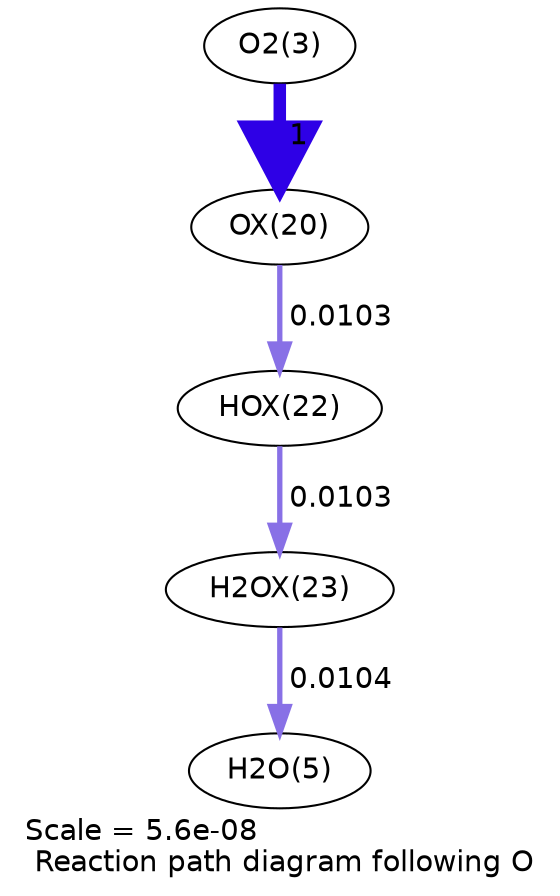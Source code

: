 digraph reaction_paths {
center=1;
s5 -> s58[fontname="Helvetica", penwidth=6, arrowsize=3, color="0.7, 1.5, 0.9"
, label=" 1"];
s58 -> s60[fontname="Helvetica", penwidth=2.55, arrowsize=1.27, color="0.7, 0.51, 0.9"
, label=" 0.0103"];
s60 -> s61[fontname="Helvetica", penwidth=2.55, arrowsize=1.27, color="0.7, 0.51, 0.9"
, label=" 0.0103"];
s61 -> s7[fontname="Helvetica", penwidth=2.55, arrowsize=1.27, color="0.7, 0.51, 0.9"
, label=" 0.0104"];
s5 [ fontname="Helvetica", label="O2(3)"];
s7 [ fontname="Helvetica", label="H2O(5)"];
s58 [ fontname="Helvetica", label="OX(20)"];
s60 [ fontname="Helvetica", label="HOX(22)"];
s61 [ fontname="Helvetica", label="H2OX(23)"];
 label = "Scale = 5.6e-08\l Reaction path diagram following O";
 fontname = "Helvetica";
}

